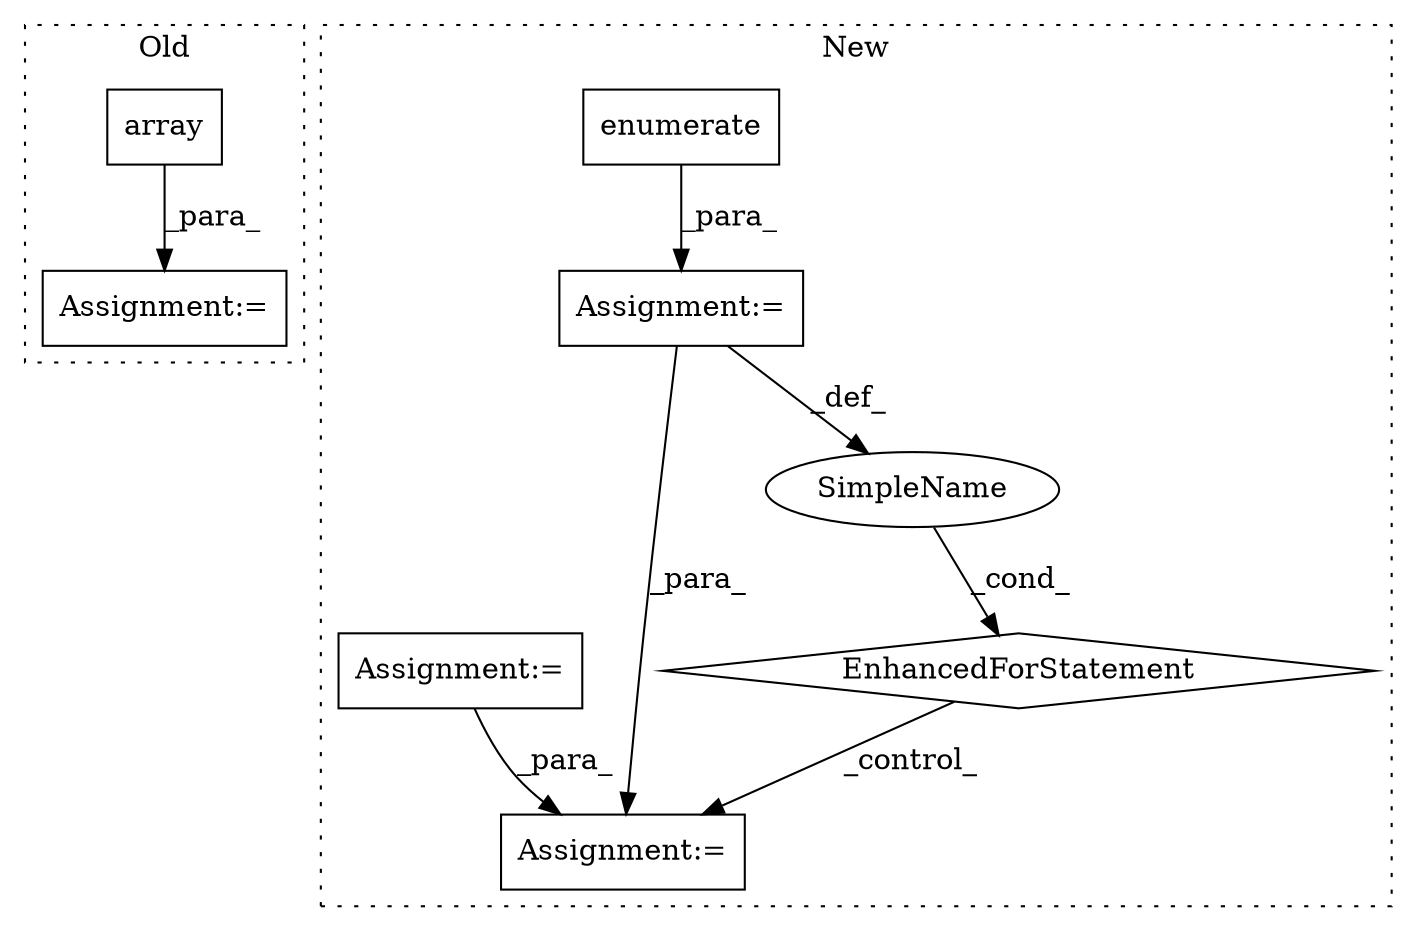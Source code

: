 digraph G {
subgraph cluster0 {
1 [label="array" a="32" s="1346,1358" l="6,1" shape="box"];
6 [label="Assignment:=" a="7" s="1339" l="1" shape="box"];
label = "Old";
style="dotted";
}
subgraph cluster1 {
2 [label="enumerate" a="32" s="1453,1465" l="10,1" shape="box"];
3 [label="Assignment:=" a="7" s="1376,1466" l="69,2" shape="box"];
4 [label="EnhancedForStatement" a="70" s="1376,1466" l="69,2" shape="diamond"];
5 [label="Assignment:=" a="7" s="1510" l="2" shape="box"];
7 [label="SimpleName" a="42" s="1449" l="1" shape="ellipse"];
8 [label="Assignment:=" a="7" s="1285" l="1" shape="box"];
label = "New";
style="dotted";
}
1 -> 6 [label="_para_"];
2 -> 3 [label="_para_"];
3 -> 7 [label="_def_"];
3 -> 5 [label="_para_"];
4 -> 5 [label="_control_"];
7 -> 4 [label="_cond_"];
8 -> 5 [label="_para_"];
}